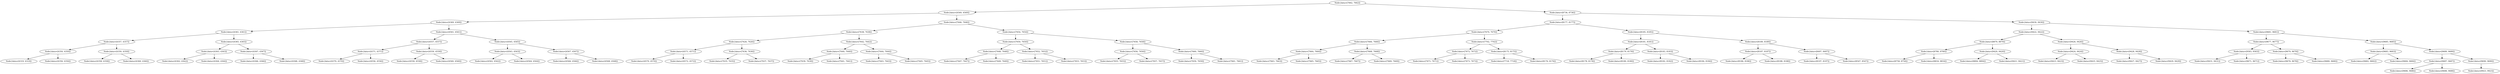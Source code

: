 digraph G{
1714113641 [label="Node{data=[7662, 7662]}"]
1714113641 -> 262445056
262445056 [label="Node{data=[4569, 4569]}"]
262445056 -> 1898155970
1898155970 [label="Node{data=[4369, 4369]}"]
1898155970 -> 710190911
710190911 [label="Node{data=[4361, 4361]}"]
710190911 -> 379645464
379645464 [label="Node{data=[4357, 4357]}"]
379645464 -> 1030684756
1030684756 [label="Node{data=[4350, 4350]}"]
1030684756 -> 1348453796
1348453796 [label="Node{data=[4319, 4319]}"]
1030684756 -> 1606286799
1606286799 [label="Node{data=[4356, 4356]}"]
379645464 -> 1325144078
1325144078 [label="Node{data=[4359, 4359]}"]
1325144078 -> 198499365
198499365 [label="Node{data=[4358, 4358]}"]
1325144078 -> 621300254
621300254 [label="Node{data=[4360, 4360]}"]
710190911 -> 359368949
359368949 [label="Node{data=[4365, 4365]}"]
359368949 -> 1006227006
1006227006 [label="Node{data=[4363, 4363]}"]
1006227006 -> 375457936
375457936 [label="Node{data=[4362, 4362]}"]
1006227006 -> 1910438136
1910438136 [label="Node{data=[4364, 4364]}"]
359368949 -> 943454742
943454742 [label="Node{data=[4367, 4367]}"]
943454742 -> 1296456465
1296456465 [label="Node{data=[4366, 4366]}"]
943454742 -> 1409154977
1409154977 [label="Node{data=[4368, 4368]}"]
1898155970 -> 1432536094
1432536094 [label="Node{data=[4561, 4561]}"]
1432536094 -> 854487022
854487022 [label="Node{data=[4557, 4557]}"]
854487022 -> 1292838001
1292838001 [label="Node{data=[4371, 4371]}"]
1292838001 -> 1899223686
1899223686 [label="Node{data=[4370, 4370]}"]
1292838001 -> 842179210
842179210 [label="Node{data=[4556, 4556]}"]
854487022 -> 1944201789
1944201789 [label="Node{data=[4559, 4559]}"]
1944201789 -> 1207608476
1207608476 [label="Node{data=[4558, 4558]}"]
1944201789 -> 686989583
686989583 [label="Node{data=[4560, 4560]}"]
1432536094 -> 259219561
259219561 [label="Node{data=[4565, 4565]}"]
259219561 -> 1839337592
1839337592 [label="Node{data=[4563, 4563]}"]
1839337592 -> 2146338580
2146338580 [label="Node{data=[4562, 4562]}"]
1839337592 -> 1110031167
1110031167 [label="Node{data=[4564, 4564]}"]
259219561 -> 1456339771
1456339771 [label="Node{data=[4567, 4567]}"]
1456339771 -> 730923082
730923082 [label="Node{data=[4566, 4566]}"]
1456339771 -> 550302731
550302731 [label="Node{data=[4568, 4568]}"]
262445056 -> 800281454
800281454 [label="Node{data=[7646, 7646]}"]
800281454 -> 379478400
379478400 [label="Node{data=[7638, 7638]}"]
379478400 -> 900636745
900636745 [label="Node{data=[7626, 7626]}"]
900636745 -> 1912960603
1912960603 [label="Node{data=[4571, 4571]}"]
1912960603 -> 1201173334
1201173334 [label="Node{data=[4570, 4570]}"]
1912960603 -> 586127428
586127428 [label="Node{data=[4572, 4572]}"]
900636745 -> 1652807864
1652807864 [label="Node{data=[7636, 7636]}"]
1652807864 -> 997055773
997055773 [label="Node{data=[7635, 7635]}"]
1652807864 -> 1063980005
1063980005 [label="Node{data=[7637, 7637]}"]
379478400 -> 1628998132
1628998132 [label="Node{data=[7642, 7642]}"]
1628998132 -> 497208183
497208183 [label="Node{data=[7640, 7640]}"]
497208183 -> 1223850219
1223850219 [label="Node{data=[7639, 7639]}"]
497208183 -> 790722099
790722099 [label="Node{data=[7641, 7641]}"]
1628998132 -> 173214986
173214986 [label="Node{data=[7644, 7644]}"]
173214986 -> 27362884
27362884 [label="Node{data=[7643, 7643]}"]
173214986 -> 1523553211
1523553211 [label="Node{data=[7645, 7645]}"]
800281454 -> 2122049087
2122049087 [label="Node{data=[7654, 7654]}"]
2122049087 -> 1825738663
1825738663 [label="Node{data=[7650, 7650]}"]
1825738663 -> 1632413663
1632413663 [label="Node{data=[7648, 7648]}"]
1632413663 -> 1194893830
1194893830 [label="Node{data=[7647, 7647]}"]
1632413663 -> 1725165248
1725165248 [label="Node{data=[7649, 7649]}"]
1825738663 -> 503642634
503642634 [label="Node{data=[7652, 7652]}"]
503642634 -> 452121674
452121674 [label="Node{data=[7651, 7651]}"]
503642634 -> 416841088
416841088 [label="Node{data=[7653, 7653]}"]
2122049087 -> 1636050357
1636050357 [label="Node{data=[7658, 7658]}"]
1636050357 -> 1483298597
1483298597 [label="Node{data=[7656, 7656]}"]
1483298597 -> 1412794598
1412794598 [label="Node{data=[7655, 7655]}"]
1483298597 -> 257608605
257608605 [label="Node{data=[7657, 7657]}"]
1636050357 -> 1337192014
1337192014 [label="Node{data=[7660, 7660]}"]
1337192014 -> 1567705314
1567705314 [label="Node{data=[7659, 7659]}"]
1337192014 -> 637241618
637241618 [label="Node{data=[7661, 7661]}"]
1714113641 -> 2082781203
2082781203 [label="Node{data=[8736, 8736]}"]
2082781203 -> 741730375
741730375 [label="Node{data=[8177, 8177]}"]
741730375 -> 2077528955
2077528955 [label="Node{data=[7670, 7670]}"]
2077528955 -> 35534346
35534346 [label="Node{data=[7666, 7666]}"]
35534346 -> 1537471098
1537471098 [label="Node{data=[7664, 7664]}"]
1537471098 -> 1490509465
1490509465 [label="Node{data=[7663, 7663]}"]
1537471098 -> 122114483
122114483 [label="Node{data=[7665, 7665]}"]
35534346 -> 1947896119
1947896119 [label="Node{data=[7668, 7668]}"]
1947896119 -> 812553708
812553708 [label="Node{data=[7667, 7667]}"]
1947896119 -> 1387210478
1387210478 [label="Node{data=[7669, 7669]}"]
2077528955 -> 1876443073
1876443073 [label="Node{data=[7702, 7702]}"]
1876443073 -> 1328238652
1328238652 [label="Node{data=[7672, 7672]}"]
1328238652 -> 195984832
195984832 [label="Node{data=[7671, 7671]}"]
1328238652 -> 547201549
547201549 [label="Node{data=[7673, 7673]}"]
1876443073 -> 236304360
236304360 [label="Node{data=[8175, 8175]}"]
236304360 -> 455785638
455785638 [label="Node{data=[7718, 7718]}"]
236304360 -> 1670546046
1670546046 [label="Node{data=[8176, 8176]}"]
741730375 -> 785570251
785570251 [label="Node{data=[8185, 8185]}"]
785570251 -> 224100622
224100622 [label="Node{data=[8181, 8181]}"]
224100622 -> 1138410383
1138410383 [label="Node{data=[8179, 8179]}"]
1138410383 -> 875313400
875313400 [label="Node{data=[8178, 8178]}"]
1138410383 -> 210281271
210281271 [label="Node{data=[8180, 8180]}"]
224100622 -> 1560940633
1560940633 [label="Node{data=[8183, 8183]}"]
1560940633 -> 1213818572
1213818572 [label="Node{data=[8182, 8182]}"]
1560940633 -> 501705927
501705927 [label="Node{data=[8184, 8184]}"]
785570251 -> 1421866327
1421866327 [label="Node{data=[8189, 8189]}"]
1421866327 -> 1497018177
1497018177 [label="Node{data=[8187, 8187]}"]
1497018177 -> 1515638188
1515638188 [label="Node{data=[8186, 8186]}"]
1497018177 -> 2087785333
2087785333 [label="Node{data=[8188, 8188]}"]
1421866327 -> 1473205473
1473205473 [label="Node{data=[8497, 8497]}"]
1473205473 -> 1526970878
1526970878 [label="Node{data=[8197, 8197]}"]
1473205473 -> 936653983
936653983 [label="Node{data=[8547, 8547]}"]
2082781203 -> 1128948651
1128948651 [label="Node{data=[9430, 9430]}"]
1128948651 -> 1846501247
1846501247 [label="Node{data=[9422, 9422]}"]
1846501247 -> 671471369
671471369 [label="Node{data=[8879, 8879]}"]
671471369 -> 1055096410
1055096410 [label="Node{data=[8780, 8780]}"]
1055096410 -> 782505238
782505238 [label="Node{data=[8758, 8758]}"]
1055096410 -> 977552154
977552154 [label="Node{data=[8834, 8834]}"]
671471369 -> 1014982340
1014982340 [label="Node{data=[9420, 9420]}"]
1014982340 -> 424398527
424398527 [label="Node{data=[8894, 8894]}"]
1014982340 -> 390689829
390689829 [label="Node{data=[9421, 9421]}"]
1846501247 -> 252553541
252553541 [label="Node{data=[9426, 9426]}"]
252553541 -> 1208203046
1208203046 [label="Node{data=[9424, 9424]}"]
1208203046 -> 268084911
268084911 [label="Node{data=[9423, 9423]}"]
1208203046 -> 1406014249
1406014249 [label="Node{data=[9425, 9425]}"]
252553541 -> 829149076
829149076 [label="Node{data=[9428, 9428]}"]
829149076 -> 1678046232
1678046232 [label="Node{data=[9427, 9427]}"]
829149076 -> 1041365481
1041365481 [label="Node{data=[9429, 9429]}"]
1128948651 -> 501609049
501609049 [label="Node{data=[9681, 9681]}"]
501609049 -> 1922930974
1922930974 [label="Node{data=[9677, 9677]}"]
1922930974 -> 838473569
838473569 [label="Node{data=[9583, 9583]}"]
838473569 -> 9797126
9797126 [label="Node{data=[9431, 9431]}"]
838473569 -> 844112759
844112759 [label="Node{data=[9671, 9671]}"]
1922930974 -> 739973450
739973450 [label="Node{data=[9679, 9679]}"]
739973450 -> 1304117943
1304117943 [label="Node{data=[9678, 9678]}"]
739973450 -> 1727361096
1727361096 [label="Node{data=[9680, 9680]}"]
501609049 -> 1426963578
1426963578 [label="Node{data=[9685, 9685]}"]
1426963578 -> 556281560
556281560 [label="Node{data=[9683, 9683]}"]
556281560 -> 915500720
915500720 [label="Node{data=[9682, 9682]}"]
556281560 -> 2074820378
2074820378 [label="Node{data=[9684, 9684]}"]
1426963578 -> 1132307065
1132307065 [label="Node{data=[9689, 9689]}"]
1132307065 -> 599984672
599984672 [label="Node{data=[9687, 9687]}"]
599984672 -> 505021446
505021446 [label="Node{data=[9686, 9686]}"]
599984672 -> 1022081840
1022081840 [label="Node{data=[9688, 9688]}"]
1132307065 -> 313239742
313239742 [label="Node{data=[9690, 9690]}"]
313239742 -> 688005825
688005825 [label="Node{data=[9923, 9923]}"]
}